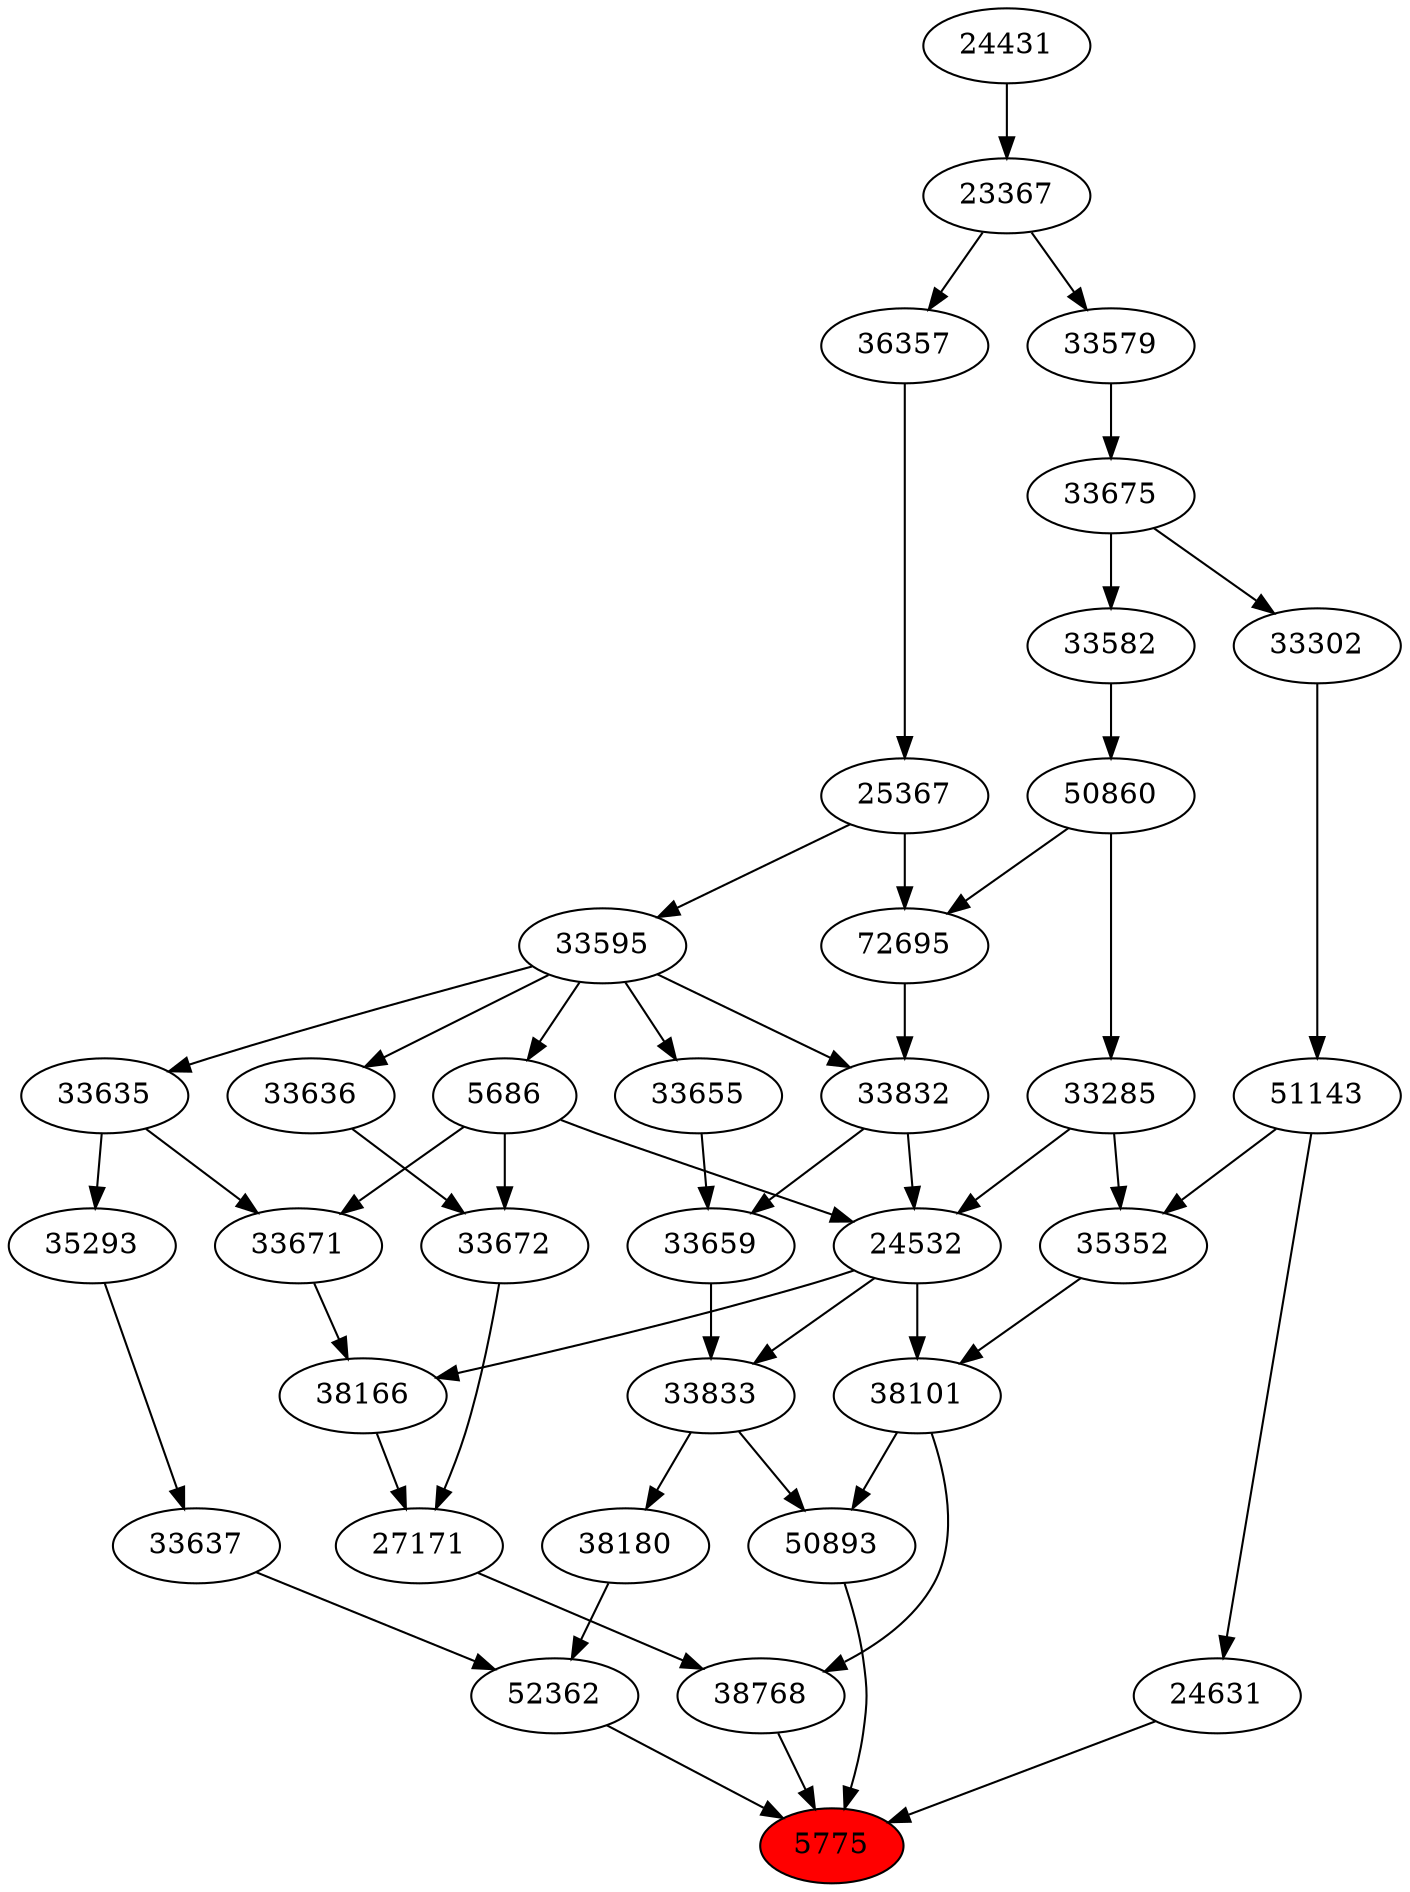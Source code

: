 strict digraph{ 
5775 [label="5775" fillcolor=red style=filled]
38768 -> 5775
50893 -> 5775
52362 -> 5775
24631 -> 5775
38768 [label="38768"]
27171 -> 38768
38101 -> 38768
50893 [label="50893"]
38101 -> 50893
33833 -> 50893
52362 [label="52362"]
33637 -> 52362
38180 -> 52362
24631 [label="24631"]
51143 -> 24631
27171 [label="27171"]
33672 -> 27171
38166 -> 27171
38101 [label="38101"]
24532 -> 38101
35352 -> 38101
33833 [label="33833"]
33659 -> 33833
24532 -> 33833
33637 [label="33637"]
35293 -> 33637
38180 [label="38180"]
33833 -> 38180
51143 [label="51143"]
33302 -> 51143
33672 [label="33672"]
33636 -> 33672
5686 -> 33672
38166 [label="38166"]
24532 -> 38166
33671 -> 38166
24532 [label="24532"]
33285 -> 24532
5686 -> 24532
33832 -> 24532
35352 [label="35352"]
33285 -> 35352
51143 -> 35352
33659 [label="33659"]
33655 -> 33659
33832 -> 33659
35293 [label="35293"]
33635 -> 35293
33302 [label="33302"]
33675 -> 33302
33636 [label="33636"]
33595 -> 33636
5686 [label="5686"]
33595 -> 5686
33671 [label="33671"]
5686 -> 33671
33635 -> 33671
33285 [label="33285"]
50860 -> 33285
33832 [label="33832"]
72695 -> 33832
33595 -> 33832
33655 [label="33655"]
33595 -> 33655
33635 [label="33635"]
33595 -> 33635
33675 [label="33675"]
33579 -> 33675
33595 [label="33595"]
25367 -> 33595
50860 [label="50860"]
33582 -> 50860
72695 [label="72695"]
50860 -> 72695
25367 -> 72695
33579 [label="33579"]
23367 -> 33579
25367 [label="25367"]
36357 -> 25367
33582 [label="33582"]
33675 -> 33582
23367 [label="23367"]
24431 -> 23367
36357 [label="36357"]
23367 -> 36357
24431 [label="24431"]
}